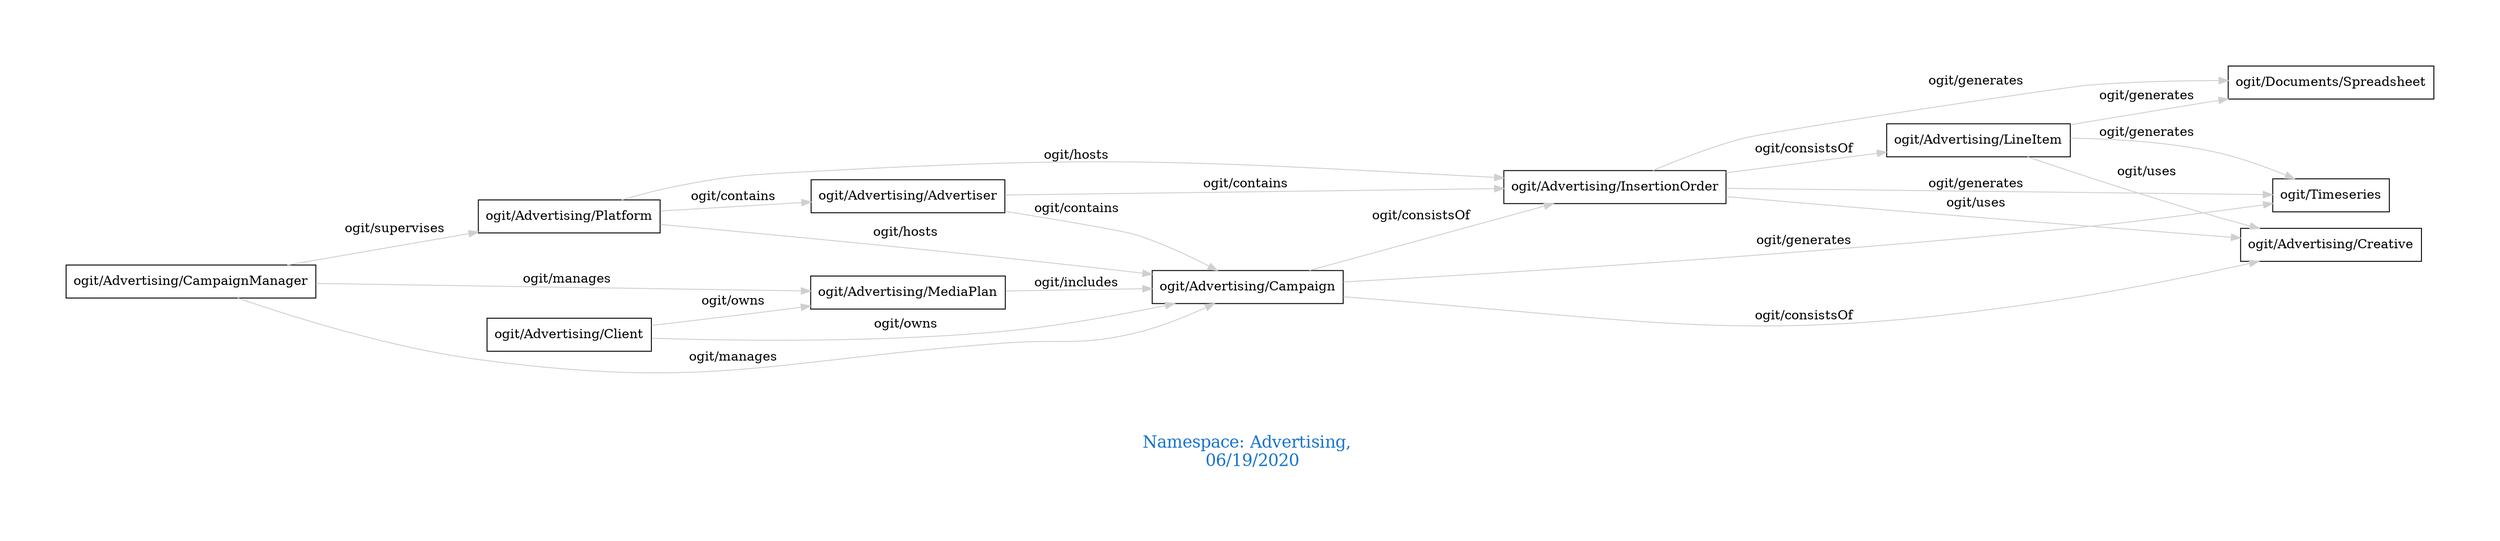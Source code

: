 digraph OGIT_ontology {
 graph [ rankdir= LR,pad=1 
fontsize = 18,
fontcolor= dodgerblue3,label = "\n\n\nNamespace: Advertising, \n 06/19/2020"];
node[shape=polygon];
edge [  color="gray81"];

   "ogit/Advertising/Advertiser" -> "ogit/Advertising/Campaign" [label="   ogit/contains    "];
   "ogit/Advertising/Advertiser" -> "ogit/Advertising/InsertionOrder" [label="   ogit/contains    "];
   "ogit/Advertising/Platform" -> "ogit/Advertising/Advertiser" [label="   ogit/contains    "];
   "ogit/Advertising/CampaignManager" -> "ogit/Advertising/MediaPlan" [label="   ogit/manages    "];
   "ogit/Advertising/CampaignManager" -> "ogit/Advertising/Campaign" [label="   ogit/manages    "];
   "ogit/Advertising/Platform" -> "ogit/Advertising/Campaign" [label="   ogit/hosts    "];
   "ogit/Advertising/Platform" -> "ogit/Advertising/InsertionOrder" [label="   ogit/hosts    "];
   "ogit/Advertising/CampaignManager" -> "ogit/Advertising/Platform" [label="   ogit/supervises    "];
   "ogit/Advertising/Campaign" -> "ogit/Timeseries" [label="   ogit/generates    "];
   "ogit/Advertising/InsertionOrder" -> "ogit/Timeseries" [label="   ogit/generates    "];
   "ogit/Advertising/InsertionOrder" -> "ogit/Documents/Spreadsheet" [label="   ogit/generates    "];
   "ogit/Advertising/LineItem" -> "ogit/Timeseries" [label="   ogit/generates    "];
   "ogit/Advertising/LineItem" -> "ogit/Documents/Spreadsheet" [label="   ogit/generates    "];
   "ogit/Advertising/MediaPlan" -> "ogit/Advertising/Campaign" [label="   ogit/includes    "];
   "ogit/Advertising/Client" -> "ogit/Advertising/MediaPlan" [label="   ogit/owns    "];
   "ogit/Advertising/Client" -> "ogit/Advertising/Campaign" [label="   ogit/owns    "];
   "ogit/Advertising/InsertionOrder" -> "ogit/Advertising/Creative" [label="   ogit/uses    "];
   "ogit/Advertising/LineItem" -> "ogit/Advertising/Creative" [label="   ogit/uses    "];
   "ogit/Advertising/Campaign" -> "ogit/Advertising/InsertionOrder" [label="   ogit/consistsOf    "];
   "ogit/Advertising/Campaign" -> "ogit/Advertising/Creative" [label="   ogit/consistsOf    "];
   "ogit/Advertising/InsertionOrder" -> "ogit/Advertising/LineItem" [label="   ogit/consistsOf    "];
}

